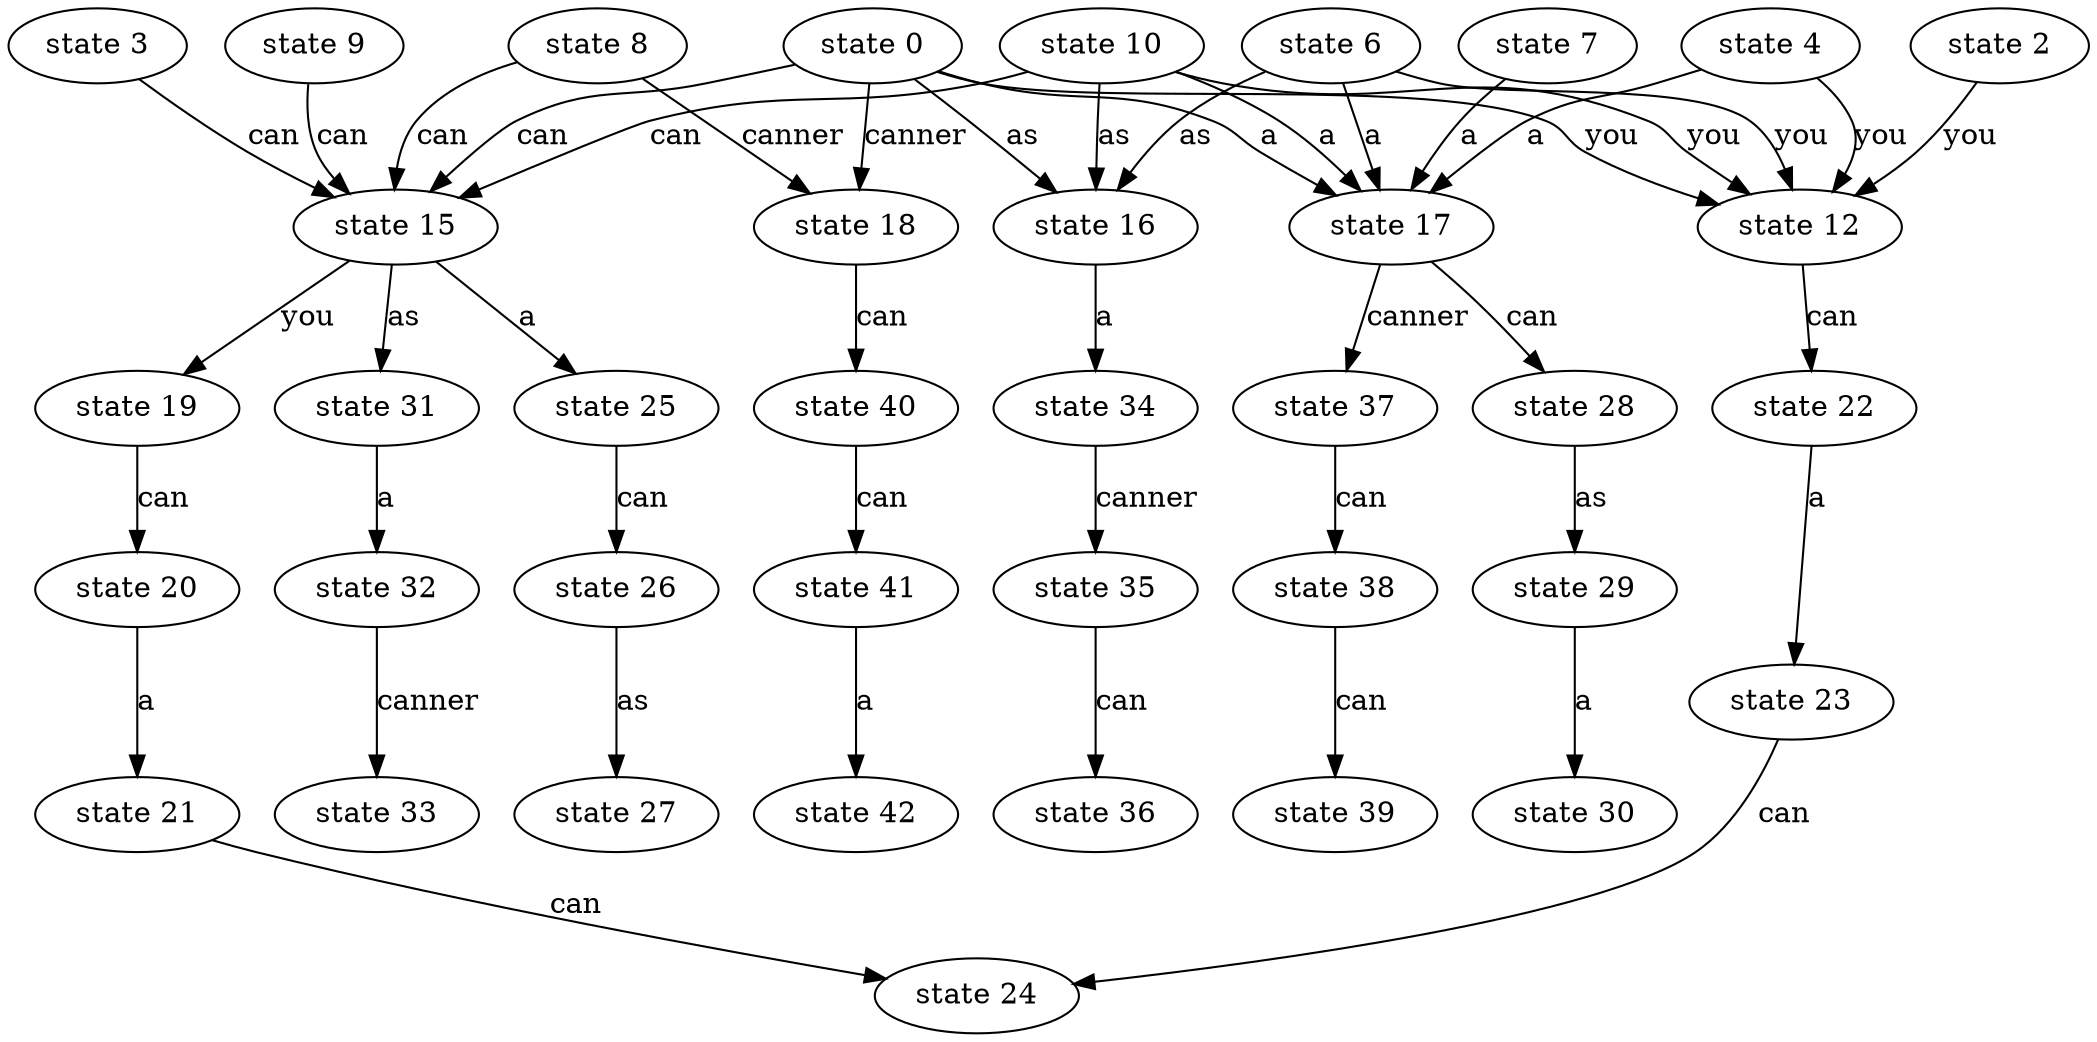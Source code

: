 digraph abc{ 
"state 2" -> "state 12" [ label="you" ]; 
"state 23" -> "state 24" [ label="can" ]; 
"state 34" -> "state 35" [ label="canner" ]; 
"state 40" -> "state 41" [ label="can" ]; 
"state 37" -> "state 38" [ label="can" ]; 
"state 28" -> "state 29" [ label="as" ]; 
"state 16" -> "state 34" [ label="a" ]; 
"state 3" -> "state 15" [ label="can" ]; 
"state 6" -> "state 17" [ label="a" ]; 
"state 6" -> "state 16" [ label="as" ]; 
"state 6" -> "state 12" [ label="you" ]; 
"state 18" -> "state 40" [ label="can" ]; 
"state 21" -> "state 24" [ label="can" ]; 
"state 38" -> "state 39" [ label="can" ]; 
"state 20" -> "state 21" [ label="a" ]; 
"state 8" -> "state 18" [ label="canner" ]; 
"state 8" -> "state 15" [ label="can" ]; 
"state 31" -> "state 32" [ label="a" ]; 
"state 12" -> "state 22" [ label="can" ]; 
"state 9" -> "state 15" [ label="can" ]; 
"state 4" -> "state 17" [ label="a" ]; 
"state 4" -> "state 12" [ label="you" ]; 
"state 17" -> "state 37" [ label="canner" ]; 
"state 17" -> "state 28" [ label="can" ]; 
"state 32" -> "state 33" [ label="canner" ]; 
"state 7" -> "state 17" [ label="a" ]; 
"state 35" -> "state 36" [ label="can" ]; 
"state 15" -> "state 25" [ label="a" ]; 
"state 15" -> "state 31" [ label="as" ]; 
"state 15" -> "state 19" [ label="you" ]; 
"state 0" -> "state 17" [ label="a" ]; 
"state 0" -> "state 18" [ label="canner" ]; 
"state 0" -> "state 16" [ label="as" ]; 
"state 0" -> "state 15" [ label="can" ]; 
"state 0" -> "state 12" [ label="you" ]; 
"state 22" -> "state 23" [ label="a" ]; 
"state 19" -> "state 20" [ label="can" ]; 
"state 10" -> "state 17" [ label="a" ]; 
"state 10" -> "state 16" [ label="as" ]; 
"state 10" -> "state 15" [ label="can" ]; 
"state 10" -> "state 12" [ label="you" ]; 
"state 25" -> "state 26" [ label="can" ]; 
"state 26" -> "state 27" [ label="as" ]; 
"state 29" -> "state 30" [ label="a" ]; 
"state 41" -> "state 42" [ label="a" ]; 
}